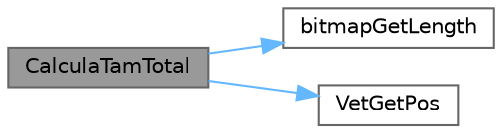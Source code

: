 digraph "CalculaTamTotal"
{
 // LATEX_PDF_SIZE
  bgcolor="transparent";
  edge [fontname=Helvetica,fontsize=10,labelfontname=Helvetica,labelfontsize=10];
  node [fontname=Helvetica,fontsize=10,shape=box,height=0.2,width=0.4];
  rankdir="LR";
  Node1 [label="CalculaTamTotal",height=0.2,width=0.4,color="gray40", fillcolor="grey60", style="filled", fontcolor="black",tooltip="Faz o calculo de quantos bits serao ocupados pelo arquivo a ser codificado dada a tabela de codificac..."];
  Node1 -> Node2 [color="steelblue1",style="solid"];
  Node2 [label="bitmapGetLength",height=0.2,width=0.4,color="grey40", fillcolor="white", style="filled",URL="$bitmap_8c.html#a98677dcbb43e9d69c5d0153675d9a978",tooltip=" "];
  Node1 -> Node3 [color="steelblue1",style="solid"];
  Node3 [label="VetGetPos",height=0.2,width=0.4,color="grey40", fillcolor="white", style="filled",URL="$_vetchar_8c.html#ad45019d807e44f1b7eb100266afc5b4b",tooltip="Retorna quantas vezes uma dada combinacao de btis apareceu no arquivo."];
}
